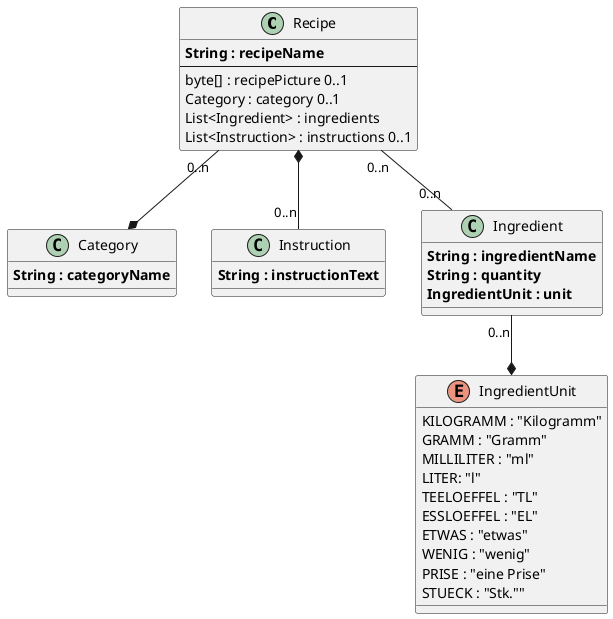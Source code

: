 @startuml
'https://plantuml.com/class-diagram

Recipe "0..n" --* Category
Recipe *-- "0..n" Instruction
Recipe "0..n" -- "0..n" Ingredient
Ingredient "0..n"--* IngredientUnit


class Recipe {
**String : recipeName**
--
byte[] : recipePicture 0..1
Category : category 0..1
List<Ingredient> : ingredients
List<Instruction> : instructions 0..1
}

class Category {
**String : categoryName**
}

class Ingredient {
**String : ingredientName**
**String : quantity**
**IngredientUnit : unit**
}

class Instruction {
**String : instructionText**
}

enum IngredientUnit {
KILOGRAMM : "Kilogramm"
GRAMM : "Gramm"
MILLILITER : "ml"
LITER: "l"
TEELOEFFEL : "TL"
ESSLOEFFEL : "EL"
ETWAS : "etwas"
WENIG : "wenig"
PRISE : "eine Prise"
STUECK : "Stk.""
}


@enduml